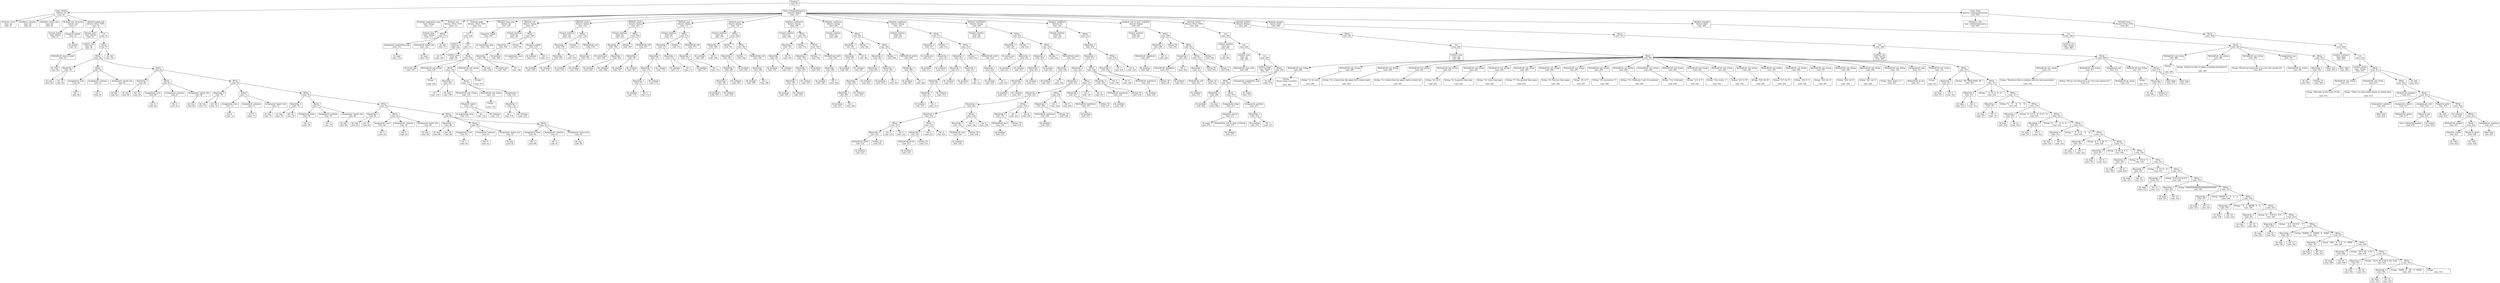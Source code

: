 digraph AST {
    node [shape=box];
    0 [label="Program\nLine: 45"];
    1 [label="Class: Board\nInherits: IO\nLine: 45"];
    2 [label="Attribute: rows\nType: Int\nLine: 47"];
    1 -> 2;
    3 [label="Attribute: columns\nType: Int\nLine: 48"];
    1 -> 3;
    4 [label="Attribute: board_size\nType: Int\nLine: 49"];
    1 -> 4;
    5 [label="Method: size_of_board\nReturn: Int\nLine: 51"];
    6 [label="Formal: initial\nType: String\nLine: 51"];
    5 -> 6;
    7 [label="Dispatch: length\nLine: 52"];
    8 [label="Id: initial\nLine: 52"];
    7 -> 8;
    5 -> 7;
    1 -> 5;
    9 [label="Method: board_init\nReturn: SELF_TYPE\nLine: 55"];
    10 [label="Formal: start\nType: String\nLine: 55"];
    9 -> 10;
    11 [label="Let\nLine: 56"];
    12 [label="LetDecl: size\nType: Int\nLine: 56"];
    13 [label="MethodCall: size_of_board\nLine: 56"];
    14 [label="Id: start\nLine: 56"];
    13 -> 14;
    12 -> 13;
    11 -> 12;
    15 [label="Block\nLine: 57"];
    16 [label="IfElse\nLine: 58"];
    17 [label="BinaryOp: =\nLine: 58"];
    18 [label="Id: size\nLine: 58"];
    19 [label="Int: 15\nLine: 58"];
    17 -> 18;
    17 -> 19;
    20 [label="Block\nLine: 59"];
    21 [label="Assignment: rows\nLine: 60"];
    22 [label="Int: 3\nLine: 60"];
    21 -> 22;
    20 -> 21;
    23 [label="Assignment: columns\nLine: 61"];
    24 [label="Int: 5\nLine: 61"];
    23 -> 24;
    20 -> 23;
    25 [label="Assignment: board_size\nLine: 62"];
    26 [label="Id: size\nLine: 62"];
    25 -> 26;
    20 -> 25;
    27 [label="IfElse\nLine: 64"];
    28 [label="BinaryOp: =\nLine: 64"];
    29 [label="Id: size\nLine: 64"];
    30 [label="Int: 16\nLine: 64"];
    28 -> 29;
    28 -> 30;
    31 [label="Block\nLine: 65"];
    32 [label="Assignment: rows\nLine: 66"];
    33 [label="Int: 4\nLine: 66"];
    32 -> 33;
    31 -> 32;
    34 [label="Assignment: columns\nLine: 67"];
    35 [label="Int: 4\nLine: 67"];
    34 -> 35;
    31 -> 34;
    36 [label="Assignment: board_size\nLine: 68"];
    37 [label="Id: size\nLine: 68"];
    36 -> 37;
    31 -> 36;
    38 [label="IfElse\nLine: 70"];
    39 [label="BinaryOp: =\nLine: 70"];
    40 [label="Id: size\nLine: 70"];
    41 [label="Int: 20\nLine: 70"];
    39 -> 40;
    39 -> 41;
    42 [label="Block\nLine: 71"];
    43 [label="Assignment: rows\nLine: 72"];
    44 [label="Int: 4\nLine: 72"];
    43 -> 44;
    42 -> 43;
    45 [label="Assignment: columns\nLine: 73"];
    46 [label="Int: 5\nLine: 73"];
    45 -> 46;
    42 -> 45;
    47 [label="Assignment: board_size\nLine: 74"];
    48 [label="Id: size\nLine: 74"];
    47 -> 48;
    42 -> 47;
    49 [label="IfElse\nLine: 76"];
    50 [label="BinaryOp: =\nLine: 76"];
    51 [label="Id: size\nLine: 76"];
    52 [label="Int: 21\nLine: 76"];
    50 -> 51;
    50 -> 52;
    53 [label="Block\nLine: 77"];
    54 [label="Assignment: rows\nLine: 78"];
    55 [label="Int: 3\nLine: 78"];
    54 -> 55;
    53 -> 54;
    56 [label="Assignment: columns\nLine: 79"];
    57 [label="Int: 7\nLine: 79"];
    56 -> 57;
    53 -> 56;
    58 [label="Assignment: board_size\nLine: 80"];
    59 [label="Id: size\nLine: 80"];
    58 -> 59;
    53 -> 58;
    60 [label="IfElse\nLine: 82"];
    61 [label="BinaryOp: =\nLine: 82"];
    62 [label="Id: size\nLine: 82"];
    63 [label="Int: 25\nLine: 82"];
    61 -> 62;
    61 -> 63;
    64 [label="Block\nLine: 83"];
    65 [label="Assignment: rows\nLine: 84"];
    66 [label="Int: 5\nLine: 84"];
    65 -> 66;
    64 -> 65;
    67 [label="Assignment: columns\nLine: 85"];
    68 [label="Int: 5\nLine: 85"];
    67 -> 68;
    64 -> 67;
    69 [label="Assignment: board_size\nLine: 86"];
    70 [label="Id: size\nLine: 86"];
    69 -> 70;
    64 -> 69;
    71 [label="IfElse\nLine: 88"];
    72 [label="BinaryOp: =\nLine: 88"];
    73 [label="Id: size\nLine: 88"];
    74 [label="Int: 28\nLine: 88"];
    72 -> 73;
    72 -> 74;
    75 [label="Block\nLine: 89"];
    76 [label="Assignment: rows\nLine: 90"];
    77 [label="Int: 7\nLine: 90"];
    76 -> 77;
    75 -> 76;
    78 [label="Assignment: columns\nLine: 91"];
    79 [label="Int: 4\nLine: 91"];
    78 -> 79;
    75 -> 78;
    80 [label="Assignment: board_size\nLine: 92"];
    81 [label="Id: size\nLine: 92"];
    80 -> 81;
    75 -> 80;
    82 [label="Block\nLine: 95"];
    83 [label="Assignment: rows\nLine: 96"];
    84 [label="Int: 5\nLine: 96"];
    83 -> 84;
    82 -> 83;
    85 [label="Assignment: columns\nLine: 97"];
    86 [label="Int: 5\nLine: 97"];
    85 -> 86;
    82 -> 85;
    87 [label="Assignment: board_size\nLine: 98"];
    88 [label="Id: size\nLine: 98"];
    87 -> 88;
    82 -> 87;
    71 -> 72;
    71 -> 75;
    71 -> 82;
    60 -> 61;
    60 -> 64;
    60 -> 71;
    49 -> 50;
    49 -> 53;
    49 -> 60;
    38 -> 39;
    38 -> 42;
    38 -> 49;
    27 -> 28;
    27 -> 31;
    27 -> 38;
    16 -> 17;
    16 -> 20;
    16 -> 27;
    15 -> 16;
    89 [label="Id: self\nLine: 101"];
    15 -> 89;
    11 -> 15;
    9 -> 11;
    1 -> 9;
    0 -> 1;
    90 [label="Class: CellularAutomaton\nInherits: Board\nLine: 110"];
    91 [label="Attribute: population_map\nType: String\nLine: 111"];
    90 -> 91;
    92 [label="Method: init\nReturn: SELF_TYPE\nLine: 113"];
    93 [label="Formal: map\nType: String\nLine: 113"];
    92 -> 93;
    94 [label="Block\nLine: 114"];
    95 [label="Assignment: population_map\nLine: 115"];
    96 [label="Id: map\nLine: 115"];
    95 -> 96;
    94 -> 95;
    97 [label="MethodCall: board_init\nLine: 116"];
    98 [label="Id: map\nLine: 116"];
    97 -> 98;
    94 -> 97;
    99 [label="Id: self\nLine: 117"];
    94 -> 99;
    92 -> 94;
    90 -> 92;
    100 [label="Method: print\nReturn: SELF_TYPE\nLine: 124"];
    101 [label="Let\nLine: 126"];
    102 [label="LetDecl: i\nType: Int\nLine: 126"];
    103 [label="Int: 0\nLine: 126"];
    102 -> 103;
    101 -> 102;
    104 [label="Let\nLine: 127"];
    105 [label="LetDecl: num\nType: Int\nLine: 127"];
    106 [label="Id: board_size\nLine: 127"];
    105 -> 106;
    104 -> 105;
    107 [label="Block\nLine: 128"];
    108 [label="MethodCall: out_string\nLine: 129"];
    109 [label="String: \"\n\"\nLine: 129"];
    108 -> 109;
    107 -> 108;
    110 [label="While\nLine: 130"];
    111 [label="BinaryOp: <\nLine: 130"];
    112 [label="Id: i\nLine: 130"];
    113 [label="Id: num\nLine: 130"];
    111 -> 112;
    111 -> 113;
    114 [label="Block\nLine: 131"];
    115 [label="MethodCall: out_string\nLine: 132"];
    116 [label="Dispatch: substr\nLine: 132"];
    117 [label="Id: population_map\nLine: 132"];
    116 -> 117;
    118 [label="Id: i\nLine: 132"];
    116 -> 118;
    119 [label="Id: columns\nLine: 132"];
    116 -> 119;
    115 -> 116;
    114 -> 115;
    120 [label="MethodCall: out_string\nLine: 133"];
    121 [label="String: \"\n\"\nLine: 133"];
    120 -> 121;
    114 -> 120;
    122 [label="Assignment: i\nLine: 134"];
    123 [label="BinaryOp: +\nLine: 134"];
    124 [label="Id: i\nLine: 134"];
    125 [label="Id: columns\nLine: 134"];
    123 -> 124;
    123 -> 125;
    122 -> 123;
    114 -> 122;
    110 -> 111;
    110 -> 114;
    107 -> 110;
    126 [label="MethodCall: out_string\nLine: 137"];
    127 [label="String: \"\n\"\nLine: 137"];
    126 -> 127;
    107 -> 126;
    128 [label="Id: self\nLine: 138"];
    107 -> 128;
    104 -> 107;
    101 -> 104;
    100 -> 101;
    90 -> 100;
    129 [label="Method: num_cells\nReturn: Int\nLine: 143"];
    130 [label="Dispatch: length\nLine: 144"];
    131 [label="Id: population_map\nLine: 144"];
    130 -> 131;
    129 -> 130;
    90 -> 129;
    132 [label="Method: cell\nReturn: String\nLine: 147"];
    133 [label="Formal: position\nType: Int\nLine: 147"];
    132 -> 133;
    134 [label="IfElse\nLine: 148"];
    135 [label="BinaryOp: <\nLine: 148"];
    136 [label="BinaryOp: -\nLine: 148"];
    137 [label="Id: board_size\nLine: 148"];
    138 [label="Int: 1\nLine: 148"];
    136 -> 137;
    136 -> 138;
    139 [label="Id: position\nLine: 148"];
    135 -> 136;
    135 -> 139;
    140 [label="String: \" \"\nLine: 149"];
    141 [label="Dispatch: substr\nLine: 151"];
    142 [label="Id: population_map\nLine: 151"];
    141 -> 142;
    143 [label="Id: position\nLine: 151"];
    141 -> 143;
    144 [label="Int: 1\nLine: 151"];
    141 -> 144;
    134 -> 135;
    134 -> 140;
    134 -> 141;
    132 -> 134;
    90 -> 132;
    145 [label="Method: north\nReturn: String\nLine: 155"];
    146 [label="Formal: position\nType: Int\nLine: 155"];
    145 -> 146;
    147 [label="IfElse\nLine: 156"];
    148 [label="BinaryOp: <\nLine: 156"];
    149 [label="BinaryOp: -\nLine: 156"];
    150 [label="Id: position\nLine: 156"];
    151 [label="Id: columns\nLine: 156"];
    149 -> 150;
    149 -> 151;
    152 [label="Int: 0\nLine: 156"];
    148 -> 149;
    148 -> 152;
    153 [label="String: \" \"\nLine: 157"];
    154 [label="MethodCall: cell\nLine: 159"];
    155 [label="BinaryOp: -\nLine: 159"];
    156 [label="Id: position\nLine: 159"];
    157 [label="Id: columns\nLine: 159"];
    155 -> 156;
    155 -> 157;
    154 -> 155;
    147 -> 148;
    147 -> 153;
    147 -> 154;
    145 -> 147;
    90 -> 145;
    158 [label="Method: south\nReturn: String\nLine: 163"];
    159 [label="Formal: position\nType: Int\nLine: 163"];
    158 -> 159;
    160 [label="IfElse\nLine: 164"];
    161 [label="BinaryOp: <\nLine: 164"];
    162 [label="Id: board_size\nLine: 164"];
    163 [label="BinaryOp: +\nLine: 164"];
    164 [label="Id: position\nLine: 164"];
    165 [label="Id: columns\nLine: 164"];
    163 -> 164;
    163 -> 165;
    161 -> 162;
    161 -> 163;
    166 [label="String: \" \"\nLine: 165"];
    167 [label="MethodCall: cell\nLine: 167"];
    168 [label="BinaryOp: +\nLine: 167"];
    169 [label="Id: position\nLine: 167"];
    170 [label="Id: columns\nLine: 167"];
    168 -> 169;
    168 -> 170;
    167 -> 168;
    160 -> 161;
    160 -> 166;
    160 -> 167;
    158 -> 160;
    90 -> 158;
    171 [label="Method: east\nReturn: String\nLine: 171"];
    172 [label="Formal: position\nType: Int\nLine: 171"];
    171 -> 172;
    173 [label="IfElse\nLine: 172"];
    174 [label="BinaryOp: =\nLine: 172"];
    175 [label="BinaryOp: *\nLine: 172"];
    176 [label="BinaryOp: /\nLine: 172"];
    177 [label="BinaryOp: +\nLine: 172"];
    178 [label="Id: position\nLine: 172"];
    179 [label="Int: 1\nLine: 172"];
    177 -> 178;
    177 -> 179;
    180 [label="Id: columns\nLine: 172"];
    176 -> 177;
    176 -> 180;
    181 [label="Id: columns\nLine: 172"];
    175 -> 176;
    175 -> 181;
    182 [label="BinaryOp: +\nLine: 172"];
    183 [label="Id: position\nLine: 172"];
    184 [label="Int: 1\nLine: 172"];
    182 -> 183;
    182 -> 184;
    174 -> 175;
    174 -> 182;
    185 [label="String: \" \"\nLine: 173"];
    186 [label="MethodCall: cell\nLine: 175"];
    187 [label="BinaryOp: +\nLine: 175"];
    188 [label="Id: position\nLine: 175"];
    189 [label="Int: 1\nLine: 175"];
    187 -> 188;
    187 -> 189;
    186 -> 187;
    173 -> 174;
    173 -> 185;
    173 -> 186;
    171 -> 173;
    90 -> 171;
    190 [label="Method: west\nReturn: String\nLine: 179"];
    191 [label="Formal: position\nType: Int\nLine: 179"];
    190 -> 191;
    192 [label="IfElse\nLine: 180"];
    193 [label="BinaryOp: =\nLine: 180"];
    194 [label="Id: position\nLine: 180"];
    195 [label="Int: 0\nLine: 180"];
    193 -> 194;
    193 -> 195;
    196 [label="String: \" \"\nLine: 181"];
    197 [label="IfElse\nLine: 183"];
    198 [label="BinaryOp: =\nLine: 183"];
    199 [label="BinaryOp: *\nLine: 183"];
    200 [label="BinaryOp: /\nLine: 183"];
    201 [label="Id: position\nLine: 183"];
    202 [label="Id: columns\nLine: 183"];
    200 -> 201;
    200 -> 202;
    203 [label="Id: columns\nLine: 183"];
    199 -> 200;
    199 -> 203;
    204 [label="Id: position\nLine: 183"];
    198 -> 199;
    198 -> 204;
    205 [label="String: \" \"\nLine: 184"];
    206 [label="MethodCall: cell\nLine: 186"];
    207 [label="BinaryOp: -\nLine: 186"];
    208 [label="Id: position\nLine: 186"];
    209 [label="Int: 1\nLine: 186"];
    207 -> 208;
    207 -> 209;
    206 -> 207;
    197 -> 198;
    197 -> 205;
    197 -> 206;
    192 -> 193;
    192 -> 196;
    192 -> 197;
    190 -> 192;
    90 -> 190;
    210 [label="Method: northwest\nReturn: String\nLine: 190"];
    211 [label="Formal: position\nType: Int\nLine: 190"];
    210 -> 211;
    212 [label="IfElse\nLine: 191"];
    213 [label="BinaryOp: <\nLine: 191"];
    214 [label="BinaryOp: -\nLine: 191"];
    215 [label="Id: position\nLine: 191"];
    216 [label="Id: columns\nLine: 191"];
    214 -> 215;
    214 -> 216;
    217 [label="Int: 0\nLine: 191"];
    213 -> 214;
    213 -> 217;
    218 [label="String: \" \"\nLine: 192"];
    219 [label="IfElse\nLine: 193"];
    220 [label="BinaryOp: =\nLine: 193"];
    221 [label="BinaryOp: *\nLine: 193"];
    222 [label="BinaryOp: /\nLine: 193"];
    223 [label="Id: position\nLine: 193"];
    224 [label="Id: columns\nLine: 193"];
    222 -> 223;
    222 -> 224;
    225 [label="Id: columns\nLine: 193"];
    221 -> 222;
    221 -> 225;
    226 [label="Id: position\nLine: 193"];
    220 -> 221;
    220 -> 226;
    227 [label="String: \" \"\nLine: 194"];
    228 [label="MethodCall: north\nLine: 196"];
    229 [label="BinaryOp: -\nLine: 196"];
    230 [label="Id: position\nLine: 196"];
    231 [label="Int: 1\nLine: 196"];
    229 -> 230;
    229 -> 231;
    228 -> 229;
    219 -> 220;
    219 -> 227;
    219 -> 228;
    212 -> 213;
    212 -> 218;
    212 -> 219;
    210 -> 212;
    90 -> 210;
    232 [label="Method: northeast\nReturn: String\nLine: 200"];
    233 [label="Formal: position\nType: Int\nLine: 200"];
    232 -> 233;
    234 [label="IfElse\nLine: 201"];
    235 [label="BinaryOp: <\nLine: 201"];
    236 [label="BinaryOp: -\nLine: 201"];
    237 [label="Id: position\nLine: 201"];
    238 [label="Id: columns\nLine: 201"];
    236 -> 237;
    236 -> 238;
    239 [label="Int: 0\nLine: 201"];
    235 -> 236;
    235 -> 239;
    240 [label="String: \" \"\nLine: 202"];
    241 [label="IfElse\nLine: 203"];
    242 [label="BinaryOp: =\nLine: 203"];
    243 [label="BinaryOp: *\nLine: 203"];
    244 [label="BinaryOp: /\nLine: 203"];
    245 [label="BinaryOp: +\nLine: 203"];
    246 [label="Id: position\nLine: 203"];
    247 [label="Int: 1\nLine: 203"];
    245 -> 246;
    245 -> 247;
    248 [label="Id: columns\nLine: 203"];
    244 -> 245;
    244 -> 248;
    249 [label="Id: columns\nLine: 203"];
    243 -> 244;
    243 -> 249;
    250 [label="BinaryOp: +\nLine: 203"];
    251 [label="Id: position\nLine: 203"];
    252 [label="Int: 1\nLine: 203"];
    250 -> 251;
    250 -> 252;
    242 -> 243;
    242 -> 250;
    253 [label="String: \" \"\nLine: 204"];
    254 [label="MethodCall: north\nLine: 206"];
    255 [label="BinaryOp: +\nLine: 206"];
    256 [label="Id: position\nLine: 206"];
    257 [label="Int: 1\nLine: 206"];
    255 -> 256;
    255 -> 257;
    254 -> 255;
    241 -> 242;
    241 -> 253;
    241 -> 254;
    234 -> 235;
    234 -> 240;
    234 -> 241;
    232 -> 234;
    90 -> 232;
    258 [label="Method: southeast\nReturn: String\nLine: 210"];
    259 [label="Formal: position\nType: Int\nLine: 210"];
    258 -> 259;
    260 [label="IfElse\nLine: 211"];
    261 [label="BinaryOp: <\nLine: 211"];
    262 [label="Id: board_size\nLine: 211"];
    263 [label="BinaryOp: +\nLine: 211"];
    264 [label="Id: position\nLine: 211"];
    265 [label="Id: columns\nLine: 211"];
    263 -> 264;
    263 -> 265;
    261 -> 262;
    261 -> 263;
    266 [label="String: \" \"\nLine: 212"];
    267 [label="IfElse\nLine: 213"];
    268 [label="BinaryOp: =\nLine: 213"];
    269 [label="BinaryOp: *\nLine: 213"];
    270 [label="BinaryOp: /\nLine: 213"];
    271 [label="BinaryOp: +\nLine: 213"];
    272 [label="Id: position\nLine: 213"];
    273 [label="Int: 1\nLine: 213"];
    271 -> 272;
    271 -> 273;
    274 [label="Id: columns\nLine: 213"];
    270 -> 271;
    270 -> 274;
    275 [label="Id: columns\nLine: 213"];
    269 -> 270;
    269 -> 275;
    276 [label="BinaryOp: +\nLine: 213"];
    277 [label="Id: position\nLine: 213"];
    278 [label="Int: 1\nLine: 213"];
    276 -> 277;
    276 -> 278;
    268 -> 269;
    268 -> 276;
    279 [label="String: \" \"\nLine: 214"];
    280 [label="MethodCall: south\nLine: 216"];
    281 [label="BinaryOp: +\nLine: 216"];
    282 [label="Id: position\nLine: 216"];
    283 [label="Int: 1\nLine: 216"];
    281 -> 282;
    281 -> 283;
    280 -> 281;
    267 -> 268;
    267 -> 279;
    267 -> 280;
    260 -> 261;
    260 -> 266;
    260 -> 267;
    258 -> 260;
    90 -> 258;
    284 [label="Method: southwest\nReturn: String\nLine: 220"];
    285 [label="Formal: position\nType: Int\nLine: 220"];
    284 -> 285;
    286 [label="IfElse\nLine: 221"];
    287 [label="BinaryOp: <\nLine: 221"];
    288 [label="Id: board_size\nLine: 221"];
    289 [label="BinaryOp: +\nLine: 221"];
    290 [label="Id: position\nLine: 221"];
    291 [label="Id: columns\nLine: 221"];
    289 -> 290;
    289 -> 291;
    287 -> 288;
    287 -> 289;
    292 [label="String: \" \"\nLine: 222"];
    293 [label="IfElse\nLine: 223"];
    294 [label="BinaryOp: =\nLine: 223"];
    295 [label="BinaryOp: *\nLine: 223"];
    296 [label="BinaryOp: /\nLine: 223"];
    297 [label="Id: position\nLine: 223"];
    298 [label="Id: columns\nLine: 223"];
    296 -> 297;
    296 -> 298;
    299 [label="Id: columns\nLine: 223"];
    295 -> 296;
    295 -> 299;
    300 [label="Id: position\nLine: 223"];
    294 -> 295;
    294 -> 300;
    301 [label="String: \" \"\nLine: 224"];
    302 [label="MethodCall: south\nLine: 226"];
    303 [label="BinaryOp: -\nLine: 226"];
    304 [label="Id: position\nLine: 226"];
    305 [label="Int: 1\nLine: 226"];
    303 -> 304;
    303 -> 305;
    302 -> 303;
    293 -> 294;
    293 -> 301;
    293 -> 302;
    286 -> 287;
    286 -> 292;
    286 -> 293;
    284 -> 286;
    90 -> 284;
    306 [label="Method: neighbors\nReturn: Int\nLine: 230"];
    307 [label="Formal: position\nType: Int\nLine: 230"];
    306 -> 307;
    308 [label="Block\nLine: 231"];
    309 [label="BinaryOp: +\nLine: 232"];
    310 [label="BinaryOp: +\nLine: 232"];
    311 [label="BinaryOp: +\nLine: 232"];
    312 [label="BinaryOp: +\nLine: 232"];
    313 [label="BinaryOp: +\nLine: 232"];
    314 [label="BinaryOp: +\nLine: 232"];
    315 [label="BinaryOp: +\nLine: 232"];
    316 [label="IfElse\nLine: 232"];
    317 [label="BinaryOp: =\nLine: 232"];
    318 [label="MethodCall: north\nLine: 232"];
    319 [label="Id: position\nLine: 232"];
    318 -> 319;
    320 [label="String: \"X\"\nLine: 232"];
    317 -> 318;
    317 -> 320;
    321 [label="Int: 1\nLine: 232"];
    322 [label="Int: 0\nLine: 232"];
    316 -> 317;
    316 -> 321;
    316 -> 322;
    323 [label="IfElse\nLine: 233"];
    324 [label="BinaryOp: =\nLine: 233"];
    325 [label="MethodCall: south\nLine: 233"];
    326 [label="Id: position\nLine: 233"];
    325 -> 326;
    327 [label="String: \"X\"\nLine: 233"];
    324 -> 325;
    324 -> 327;
    328 [label="Int: 1\nLine: 233"];
    329 [label="Int: 0\nLine: 233"];
    323 -> 324;
    323 -> 328;
    323 -> 329;
    315 -> 316;
    315 -> 323;
    330 [label="IfElse\nLine: 234"];
    331 [label="BinaryOp: =\nLine: 234"];
    332 [label="MethodCall: east\nLine: 234"];
    333 [label="Id: position\nLine: 234"];
    332 -> 333;
    334 [label="String: \"X\"\nLine: 234"];
    331 -> 332;
    331 -> 334;
    335 [label="Int: 1\nLine: 234"];
    336 [label="Int: 0\nLine: 234"];
    330 -> 331;
    330 -> 335;
    330 -> 336;
    314 -> 315;
    314 -> 330;
    337 [label="IfElse\nLine: 235"];
    338 [label="BinaryOp: =\nLine: 235"];
    339 [label="MethodCall: west\nLine: 235"];
    340 [label="Id: position\nLine: 235"];
    339 -> 340;
    341 [label="String: \"X\"\nLine: 235"];
    338 -> 339;
    338 -> 341;
    342 [label="Int: 1\nLine: 235"];
    343 [label="Int: 0\nLine: 235"];
    337 -> 338;
    337 -> 342;
    337 -> 343;
    313 -> 314;
    313 -> 337;
    344 [label="IfElse\nLine: 236"];
    345 [label="BinaryOp: =\nLine: 236"];
    346 [label="MethodCall: northeast\nLine: 236"];
    347 [label="Id: position\nLine: 236"];
    346 -> 347;
    348 [label="String: \"X\"\nLine: 236"];
    345 -> 346;
    345 -> 348;
    349 [label="Int: 1\nLine: 236"];
    350 [label="Int: 0\nLine: 236"];
    344 -> 345;
    344 -> 349;
    344 -> 350;
    312 -> 313;
    312 -> 344;
    351 [label="IfElse\nLine: 237"];
    352 [label="BinaryOp: =\nLine: 237"];
    353 [label="MethodCall: northwest\nLine: 237"];
    354 [label="Id: position\nLine: 237"];
    353 -> 354;
    355 [label="String: \"X\"\nLine: 237"];
    352 -> 353;
    352 -> 355;
    356 [label="Int: 1\nLine: 237"];
    357 [label="Int: 0\nLine: 237"];
    351 -> 352;
    351 -> 356;
    351 -> 357;
    311 -> 312;
    311 -> 351;
    358 [label="IfElse\nLine: 238"];
    359 [label="BinaryOp: =\nLine: 238"];
    360 [label="MethodCall: southeast\nLine: 238"];
    361 [label="Id: position\nLine: 238"];
    360 -> 361;
    362 [label="String: \"X\"\nLine: 238"];
    359 -> 360;
    359 -> 362;
    363 [label="Int: 1\nLine: 238"];
    364 [label="Int: 0\nLine: 238"];
    358 -> 359;
    358 -> 363;
    358 -> 364;
    310 -> 311;
    310 -> 358;
    365 [label="IfElse\nLine: 239"];
    366 [label="BinaryOp: =\nLine: 239"];
    367 [label="MethodCall: southwest\nLine: 239"];
    368 [label="Id: position\nLine: 239"];
    367 -> 368;
    369 [label="String: \"X\"\nLine: 239"];
    366 -> 367;
    366 -> 369;
    370 [label="Int: 1\nLine: 239"];
    371 [label="Int: 0\nLine: 239"];
    365 -> 366;
    365 -> 370;
    365 -> 371;
    309 -> 310;
    309 -> 365;
    308 -> 309;
    306 -> 308;
    90 -> 306;
    372 [label="Method: cell_at_next_evolution\nReturn: String\nLine: 247"];
    373 [label="Formal: position\nType: Int\nLine: 247"];
    372 -> 373;
    374 [label="IfElse\nLine: 249"];
    375 [label="BinaryOp: =\nLine: 249"];
    376 [label="MethodCall: neighbors\nLine: 249"];
    377 [label="Id: position\nLine: 249"];
    376 -> 377;
    378 [label="Int: 3\nLine: 249"];
    375 -> 376;
    375 -> 378;
    379 [label="String: \"X\"\nLine: 250"];
    380 [label="IfElse\nLine: 252"];
    381 [label="BinaryOp: =\nLine: 252"];
    382 [label="MethodCall: neighbors\nLine: 252"];
    383 [label="Id: position\nLine: 252"];
    382 -> 383;
    384 [label="Int: 2\nLine: 252"];
    381 -> 382;
    381 -> 384;
    385 [label="IfElse\nLine: 253"];
    386 [label="BinaryOp: =\nLine: 253"];
    387 [label="MethodCall: cell\nLine: 253"];
    388 [label="Id: position\nLine: 253"];
    387 -> 388;
    389 [label="String: \"X\"\nLine: 253"];
    386 -> 387;
    386 -> 389;
    390 [label="String: \"X\"\nLine: 254"];
    391 [label="String: \"-\"\nLine: 256"];
    385 -> 386;
    385 -> 390;
    385 -> 391;
    392 [label="String: \"-\"\nLine: 259"];
    380 -> 381;
    380 -> 385;
    380 -> 392;
    374 -> 375;
    374 -> 379;
    374 -> 380;
    372 -> 374;
    90 -> 372;
    393 [label="Method: evolve\nReturn: SELF_TYPE\nLine: 264"];
    394 [label="Let\nLine: 265"];
    395 [label="LetDecl: position\nType: Int\nLine: 265"];
    396 [label="Int: 0\nLine: 265"];
    395 -> 396;
    394 -> 395;
    397 [label="Let\nLine: 266"];
    398 [label="LetDecl: num\nType: Int\nLine: 266"];
    399 [label="MethodCall: num_cells\nLine: 266"];
    398 -> 399;
    397 -> 398;
    400 [label="Let\nLine: 267"];
    401 [label="LetDecl: temp\nType: String\nLine: 267"];
    400 -> 401;
    402 [label="Block\nLine: 268"];
    403 [label="While\nLine: 269"];
    404 [label="BinaryOp: <\nLine: 269"];
    405 [label="Id: position\nLine: 269"];
    406 [label="Id: num\nLine: 269"];
    404 -> 405;
    404 -> 406;
    407 [label="Block\nLine: 270"];
    408 [label="Assignment: temp\nLine: 271"];
    409 [label="Dispatch: concat\nLine: 271"];
    410 [label="Id: temp\nLine: 271"];
    409 -> 410;
    411 [label="MethodCall: cell_at_next_evolution\nLine: 271"];
    412 [label="Id: position\nLine: 271"];
    411 -> 412;
    409 -> 411;
    408 -> 409;
    407 -> 408;
    413 [label="Assignment: position\nLine: 272"];
    414 [label="BinaryOp: +\nLine: 272"];
    415 [label="Id: position\nLine: 272"];
    416 [label="Int: 1\nLine: 272"];
    414 -> 415;
    414 -> 416;
    413 -> 414;
    407 -> 413;
    403 -> 404;
    403 -> 407;
    402 -> 403;
    417 [label="Assignment: population_map\nLine: 275"];
    418 [label="Id: temp\nLine: 275"];
    417 -> 418;
    402 -> 417;
    419 [label="Id: self\nLine: 276"];
    402 -> 419;
    400 -> 402;
    397 -> 400;
    394 -> 397;
    393 -> 394;
    90 -> 393;
    420 [label="Method: option\nReturn: String\nLine: 284"];
    421 [label="Block\nLine: 285"];
    422 [label="Let\nLine: 286"];
    423 [label="LetDecl: num\nType: Int\nLine: 286"];
    422 -> 423;
    424 [label="Block\nLine: 287"];
    425 [label="MethodCall: out_string\nLine: 288"];
    426 [label="String: \"\nPlease chose a number:\n\"\nLine: 288"];
    425 -> 426;
    424 -> 425;
    427 [label="MethodCall: out_string\nLine: 289"];
    428 [label="String: \"\t1: A cross\n\"\nLine: 289"];
    427 -> 428;
    424 -> 427;
    429 [label="MethodCall: out_string\nLine: 290"];
    430 [label="String: \"\t2: A slash from the upper left to lower right\n\"\nLine: 290"];
    429 -> 430;
    424 -> 429;
    431 [label="MethodCall: out_string\nLine: 291"];
    432 [label="String: \"\t3: A slash from the upper right to lower left\n\"\nLine: 291"];
    431 -> 432;
    424 -> 431;
    433 [label="MethodCall: out_string\nLine: 292"];
    434 [label="String: \"\t4: An X\n\"\nLine: 292"];
    433 -> 434;
    424 -> 433;
    435 [label="MethodCall: out_string\nLine: 293"];
    436 [label="String: \"\t5: A greater than sign \n\"\nLine: 293"];
    435 -> 436;
    424 -> 435;
    437 [label="MethodCall: out_string\nLine: 294"];
    438 [label="String: \"\t6: A less than sign\n\"\nLine: 294"];
    437 -> 438;
    424 -> 437;
    439 [label="MethodCall: out_string\nLine: 295"];
    440 [label="String: \"\t7: Two greater than signs\n\"\nLine: 295"];
    439 -> 440;
    424 -> 439;
    441 [label="MethodCall: out_string\nLine: 296"];
    442 [label="String: \"\t8: Two less than signs\n\"\nLine: 296"];
    441 -> 442;
    424 -> 441;
    443 [label="MethodCall: out_string\nLine: 297"];
    444 [label="String: \"\t9: A 'V'\n\"\nLine: 297"];
    443 -> 444;
    424 -> 443;
    445 [label="MethodCall: out_string\nLine: 298"];
    446 [label="String: \"\t10: An inverse 'V'\n\"\nLine: 298"];
    445 -> 446;
    424 -> 445;
    447 [label="MethodCall: out_string\nLine: 299"];
    448 [label="String: \"\t11: Numbers 9 and 10 combined\n\"\nLine: 299"];
    447 -> 448;
    424 -> 447;
    449 [label="MethodCall: out_string\nLine: 300"];
    450 [label="String: \"\t12: A full grid\n\"\nLine: 300"];
    449 -> 450;
    424 -> 449;
    451 [label="MethodCall: out_string\nLine: 301"];
    452 [label="String: \"\t13: A 'T'\n\"\nLine: 301"];
    451 -> 452;
    424 -> 451;
    453 [label="MethodCall: out_string\nLine: 302"];
    454 [label="String: \"\t14: A plus '+'\n\"\nLine: 302"];
    453 -> 454;
    424 -> 453;
    455 [label="MethodCall: out_string\nLine: 303"];
    456 [label="String: \"\t15: A 'W'\n\"\nLine: 303"];
    455 -> 456;
    424 -> 455;
    457 [label="MethodCall: out_string\nLine: 304"];
    458 [label="String: \"\t16: An 'M'\n\"\nLine: 304"];
    457 -> 458;
    424 -> 457;
    459 [label="MethodCall: out_string\nLine: 305"];
    460 [label="String: \"\t17: An 'E'\n\"\nLine: 305"];
    459 -> 460;
    424 -> 459;
    461 [label="MethodCall: out_string\nLine: 306"];
    462 [label="String: \"\t18: A '3'\n\"\nLine: 306"];
    461 -> 462;
    424 -> 461;
    463 [label="MethodCall: out_string\nLine: 307"];
    464 [label="String: \"\t19: An 'O'\n\"\nLine: 307"];
    463 -> 464;
    424 -> 463;
    465 [label="MethodCall: out_string\nLine: 308"];
    466 [label="String: \"\t20: An '8'\n\"\nLine: 308"];
    465 -> 466;
    424 -> 465;
    467 [label="MethodCall: out_string\nLine: 309"];
    468 [label="String: \"\t21: An 'S'\n\"\nLine: 309"];
    467 -> 468;
    424 -> 467;
    469 [label="MethodCall: out_string\nLine: 310"];
    470 [label="String: \"Your choice => \"\nLine: 310"];
    469 -> 470;
    424 -> 469;
    471 [label="Assignment: num\nLine: 311"];
    472 [label="MethodCall: in_int\nLine: 311"];
    471 -> 472;
    424 -> 471;
    473 [label="MethodCall: out_string\nLine: 312"];
    474 [label="String: \"\n\"\nLine: 312"];
    473 -> 474;
    424 -> 473;
    475 [label="IfElse\nLine: 313"];
    476 [label="BinaryOp: =\nLine: 313"];
    477 [label="Id: num\nLine: 313"];
    478 [label="Int: 1\nLine: 313"];
    476 -> 477;
    476 -> 478;
    479 [label="String: \" XX  XXXX XXXX  XX  \"\nLine: 314"];
    480 [label="IfElse\nLine: 315"];
    481 [label="BinaryOp: =\nLine: 315"];
    482 [label="Id: num\nLine: 315"];
    483 [label="Int: 2\nLine: 315"];
    481 -> 482;
    481 -> 483;
    484 [label="String: \"    X   X   X   X   X    \"\nLine: 316"];
    485 [label="IfElse\nLine: 317"];
    486 [label="BinaryOp: =\nLine: 317"];
    487 [label="Id: num\nLine: 317"];
    488 [label="Int: 3\nLine: 317"];
    486 -> 487;
    486 -> 488;
    489 [label="String: \"X     X     X     X     X\"\nLine: 318"];
    490 [label="IfElse\nLine: 319"];
    491 [label="BinaryOp: =\nLine: 319"];
    492 [label="Id: num\nLine: 319"];
    493 [label="Int: 4\nLine: 319"];
    491 -> 492;
    491 -> 493;
    494 [label="String: \"X   X X X   X   X X X   X\"\nLine: 320"];
    495 [label="IfElse\nLine: 321"];
    496 [label="BinaryOp: =\nLine: 321"];
    497 [label="Id: num\nLine: 321"];
    498 [label="Int: 5\nLine: 321"];
    496 -> 497;
    496 -> 498;
    499 [label="String: \"X     X     X   X   X    \"\nLine: 322"];
    500 [label="IfElse\nLine: 323"];
    501 [label="BinaryOp: =\nLine: 323"];
    502 [label="Id: num\nLine: 323"];
    503 [label="Int: 6\nLine: 323"];
    501 -> 502;
    501 -> 503;
    504 [label="String: \"    X   X   X     X     X\"\nLine: 324"];
    505 [label="IfElse\nLine: 325"];
    506 [label="BinaryOp: =\nLine: 325"];
    507 [label="Id: num\nLine: 325"];
    508 [label="Int: 7\nLine: 325"];
    506 -> 507;
    506 -> 508;
    509 [label="String: \"X  X  X  XX  X      \"\nLine: 326"];
    510 [label="IfElse\nLine: 327"];
    511 [label="BinaryOp: =\nLine: 327"];
    512 [label="Id: num\nLine: 327"];
    513 [label="Int: 8\nLine: 327"];
    511 -> 512;
    511 -> 513;
    514 [label="String: \" X  XX  X  X  X     \"\nLine: 328"];
    515 [label="IfElse\nLine: 329"];
    516 [label="BinaryOp: =\nLine: 329"];
    517 [label="Id: num\nLine: 329"];
    518 [label="Int: 9\nLine: 329"];
    516 -> 517;
    516 -> 518;
    519 [label="String: \"X   X X X   X  \"\nLine: 330"];
    520 [label="IfElse\nLine: 331"];
    521 [label="BinaryOp: =\nLine: 331"];
    522 [label="Id: num\nLine: 331"];
    523 [label="Int: 10\nLine: 331"];
    521 -> 522;
    521 -> 523;
    524 [label="String: \"  X   X X X   X\"\nLine: 332"];
    525 [label="IfElse\nLine: 333"];
    526 [label="BinaryOp: =\nLine: 333"];
    527 [label="Id: num\nLine: 333"];
    528 [label="Int: 11\nLine: 333"];
    526 -> 527;
    526 -> 528;
    529 [label="String: \"X X X X X X X X\"\nLine: 334"];
    530 [label="IfElse\nLine: 335"];
    531 [label="BinaryOp: =\nLine: 335"];
    532 [label="Id: num\nLine: 335"];
    533 [label="Int: 12\nLine: 335"];
    531 -> 532;
    531 -> 533;
    534 [label="String: \"XXXXXXXXXXXXXXXXXXXXXXXXX\"\nLine: 336"];
    535 [label="IfElse\nLine: 337"];
    536 [label="BinaryOp: =\nLine: 337"];
    537 [label="Id: num\nLine: 337"];
    538 [label="Int: 13\nLine: 337"];
    536 -> 537;
    536 -> 538;
    539 [label="String: \"XXXXX  X    X    X    X  \"\nLine: 338"];
    540 [label="IfElse\nLine: 339"];
    541 [label="BinaryOp: =\nLine: 339"];
    542 [label="Id: num\nLine: 339"];
    543 [label="Int: 14\nLine: 339"];
    541 -> 542;
    541 -> 543;
    544 [label="String: \"  X    X  XXXXX  X    X  \"\nLine: 340"];
    545 [label="IfElse\nLine: 341"];
    546 [label="BinaryOp: =\nLine: 341"];
    547 [label="Id: num\nLine: 341"];
    548 [label="Int: 15\nLine: 341"];
    546 -> 547;
    546 -> 548;
    549 [label="String: \"X     X X X X   X X  \"\nLine: 342"];
    550 [label="IfElse\nLine: 343"];
    551 [label="BinaryOp: =\nLine: 343"];
    552 [label="Id: num\nLine: 343"];
    553 [label="Int: 16\nLine: 343"];
    551 -> 552;
    551 -> 553;
    554 [label="String: \"  X X   X X X X     X\"\nLine: 344"];
    555 [label="IfElse\nLine: 345"];
    556 [label="BinaryOp: =\nLine: 345"];
    557 [label="Id: num\nLine: 345"];
    558 [label="Int: 17\nLine: 345"];
    556 -> 557;
    556 -> 558;
    559 [label="String: \"XXXXX   X   XXXXX   X   XXXX\"\nLine: 346"];
    560 [label="IfElse\nLine: 347"];
    561 [label="BinaryOp: =\nLine: 347"];
    562 [label="Id: num\nLine: 347"];
    563 [label="Int: 18\nLine: 347"];
    561 -> 562;
    561 -> 563;
    564 [label="String: \"XXX    X   X  X    X   XXXX \"\nLine: 348"];
    565 [label="IfElse\nLine: 349"];
    566 [label="BinaryOp: =\nLine: 349"];
    567 [label="Id: num\nLine: 349"];
    568 [label="Int: 19\nLine: 349"];
    566 -> 567;
    566 -> 568;
    569 [label="String: \" XX X  XX  X XX \"\nLine: 350"];
    570 [label="IfElse\nLine: 351"];
    571 [label="BinaryOp: =\nLine: 351"];
    572 [label="Id: num\nLine: 351"];
    573 [label="Int: 20\nLine: 351"];
    571 -> 572;
    571 -> 573;
    574 [label="String: \" XX X  XX  X XX X  XX  X XX \"\nLine: 352"];
    575 [label="IfElse\nLine: 353"];
    576 [label="BinaryOp: =\nLine: 353"];
    577 [label="Id: num\nLine: 353"];
    578 [label="Int: 21\nLine: 353"];
    576 -> 577;
    576 -> 578;
    579 [label="String: \" XXXX   X    XX    X   XXXX \"\nLine: 354"];
    580 [label="String: \"                         \"\nLine: 356"];
    575 -> 576;
    575 -> 579;
    575 -> 580;
    570 -> 571;
    570 -> 574;
    570 -> 575;
    565 -> 566;
    565 -> 569;
    565 -> 570;
    560 -> 561;
    560 -> 564;
    560 -> 565;
    555 -> 556;
    555 -> 559;
    555 -> 560;
    550 -> 551;
    550 -> 554;
    550 -> 555;
    545 -> 546;
    545 -> 549;
    545 -> 550;
    540 -> 541;
    540 -> 544;
    540 -> 545;
    535 -> 536;
    535 -> 539;
    535 -> 540;
    530 -> 531;
    530 -> 534;
    530 -> 535;
    525 -> 526;
    525 -> 529;
    525 -> 530;
    520 -> 521;
    520 -> 524;
    520 -> 525;
    515 -> 516;
    515 -> 519;
    515 -> 520;
    510 -> 511;
    510 -> 514;
    510 -> 515;
    505 -> 506;
    505 -> 509;
    505 -> 510;
    500 -> 501;
    500 -> 504;
    500 -> 505;
    495 -> 496;
    495 -> 499;
    495 -> 500;
    490 -> 491;
    490 -> 494;
    490 -> 495;
    485 -> 486;
    485 -> 489;
    485 -> 490;
    480 -> 481;
    480 -> 484;
    480 -> 485;
    475 -> 476;
    475 -> 479;
    475 -> 480;
    424 -> 475;
    422 -> 424;
    421 -> 422;
    420 -> 421;
    90 -> 420;
    581 [label="Method: prompt\nReturn: Bool\nLine: 366"];
    582 [label="Block\nLine: 367"];
    583 [label="Let\nLine: 368"];
    584 [label="LetDecl: ans\nType: String\nLine: 368"];
    583 -> 584;
    585 [label="Block\nLine: 369"];
    586 [label="MethodCall: out_string\nLine: 370"];
    587 [label="String: \"Would you like to continue with the next generation? \n\"\nLine: 370"];
    586 -> 587;
    585 -> 586;
    588 [label="MethodCall: out_string\nLine: 371"];
    589 [label="String: \"Please use lowercase y or n for your answer [y]: \"\nLine: 371"];
    588 -> 589;
    585 -> 588;
    590 [label="Assignment: ans\nLine: 372"];
    591 [label="MethodCall: in_string\nLine: 372"];
    590 -> 591;
    585 -> 590;
    592 [label="MethodCall: out_string\nLine: 373"];
    593 [label="String: \"\n\"\nLine: 373"];
    592 -> 593;
    585 -> 592;
    594 [label="IfElse\nLine: 374"];
    595 [label="BinaryOp: =\nLine: 374"];
    596 [label="Id: ans\nLine: 374"];
    597 [label="String: \"n\"\nLine: 374"];
    595 -> 596;
    595 -> 597;
    598 [label="Bool: false\nLine: 375"];
    599 [label="Bool: true\nLine: 377"];
    594 -> 595;
    594 -> 598;
    594 -> 599;
    585 -> 594;
    583 -> 585;
    582 -> 583;
    581 -> 582;
    90 -> 581;
    600 [label="Method: prompt2\nReturn: Bool\nLine: 385"];
    601 [label="Let\nLine: 386"];
    602 [label="LetDecl: ans\nType: String\nLine: 386"];
    601 -> 602;
    603 [label="Block\nLine: 387"];
    604 [label="MethodCall: out_string\nLine: 388"];
    605 [label="String: \"\n\n\"\nLine: 388"];
    604 -> 605;
    603 -> 604;
    606 [label="MethodCall: out_string\nLine: 389"];
    607 [label="String: \"Would you like to choose a background pattern? \n\"\nLine: 389"];
    606 -> 607;
    603 -> 606;
    608 [label="MethodCall: out_string\nLine: 390"];
    609 [label="String: \"Please use lowercase y or n for your answer [n]: \"\nLine: 390"];
    608 -> 609;
    603 -> 608;
    610 [label="Assignment: ans\nLine: 391"];
    611 [label="MethodCall: in_string\nLine: 391"];
    610 -> 611;
    603 -> 610;
    612 [label="IfElse\nLine: 392"];
    613 [label="BinaryOp: =\nLine: 392"];
    614 [label="Id: ans\nLine: 392"];
    615 [label="String: \"y\"\nLine: 392"];
    613 -> 614;
    613 -> 615;
    616 [label="Bool: true\nLine: 393"];
    617 [label="Bool: false\nLine: 395"];
    612 -> 613;
    612 -> 616;
    612 -> 617;
    603 -> 612;
    601 -> 603;
    600 -> 601;
    90 -> 600;
    0 -> 90;
    618 [label="Class: Main\nInherits: CellularAutomaton\nLine: 404"];
    619 [label="Attribute: cells\nType: CellularAutomaton\nLine: 405"];
    618 -> 619;
    620 [label="Method: main\nReturn: SELF_TYPE\nLine: 407"];
    621 [label="Block\nLine: 408"];
    622 [label="Let\nLine: 409"];
    623 [label="LetDecl: continue\nType: Bool\nLine: 409"];
    622 -> 623;
    624 [label="Let\nLine: 410"];
    625 [label="LetDecl: choice\nType: String\nLine: 410"];
    624 -> 625;
    626 [label="Block\nLine: 411"];
    627 [label="MethodCall: out_string\nLine: 412"];
    628 [label="String: \"Welcome to the Game of Life.\n\"\nLine: 412"];
    627 -> 628;
    626 -> 627;
    629 [label="MethodCall: out_string\nLine: 413"];
    630 [label="String: \"There are many initial states to choose from. \n\"\nLine: 413"];
    629 -> 630;
    626 -> 629;
    631 [label="While\nLine: 414"];
    632 [label="MethodCall: prompt2\nLine: 414"];
    633 [label="Block\nLine: 415"];
    634 [label="Assignment: continue\nLine: 416"];
    635 [label="Bool: true\nLine: 416"];
    634 -> 635;
    633 -> 634;
    636 [label="Assignment: choice\nLine: 417"];
    637 [label="MethodCall: option\nLine: 417"];
    636 -> 637;
    633 -> 636;
    638 [label="Assignment: cells\nLine: 418"];
    639 [label="Dispatch: init\nLine: 418"];
    640 [label="New: CellularAutomaton\nLine: 418"];
    639 -> 640;
    641 [label="Id: choice\nLine: 418"];
    639 -> 641;
    638 -> 639;
    633 -> 638;
    642 [label="Dispatch: print\nLine: 419"];
    643 [label="Id: cells\nLine: 419"];
    642 -> 643;
    633 -> 642;
    644 [label="While\nLine: 420"];
    645 [label="Id: continue\nLine: 420"];
    646 [label="IfElse\nLine: 421"];
    647 [label="MethodCall: prompt\nLine: 421"];
    648 [label="Block\nLine: 422"];
    649 [label="Dispatch: evolve\nLine: 423"];
    650 [label="Id: cells\nLine: 423"];
    649 -> 650;
    648 -> 649;
    651 [label="Dispatch: print\nLine: 424"];
    652 [label="Id: cells\nLine: 424"];
    651 -> 652;
    648 -> 651;
    653 [label="Assignment: continue\nLine: 427"];
    654 [label="Bool: false\nLine: 427"];
    653 -> 654;
    646 -> 647;
    646 -> 648;
    646 -> 653;
    644 -> 645;
    644 -> 646;
    633 -> 644;
    631 -> 632;
    631 -> 633;
    626 -> 631;
    655 [label="Id: self\nLine: 432"];
    626 -> 655;
    624 -> 626;
    622 -> 624;
    621 -> 622;
    620 -> 621;
    618 -> 620;
    0 -> 618;
}

